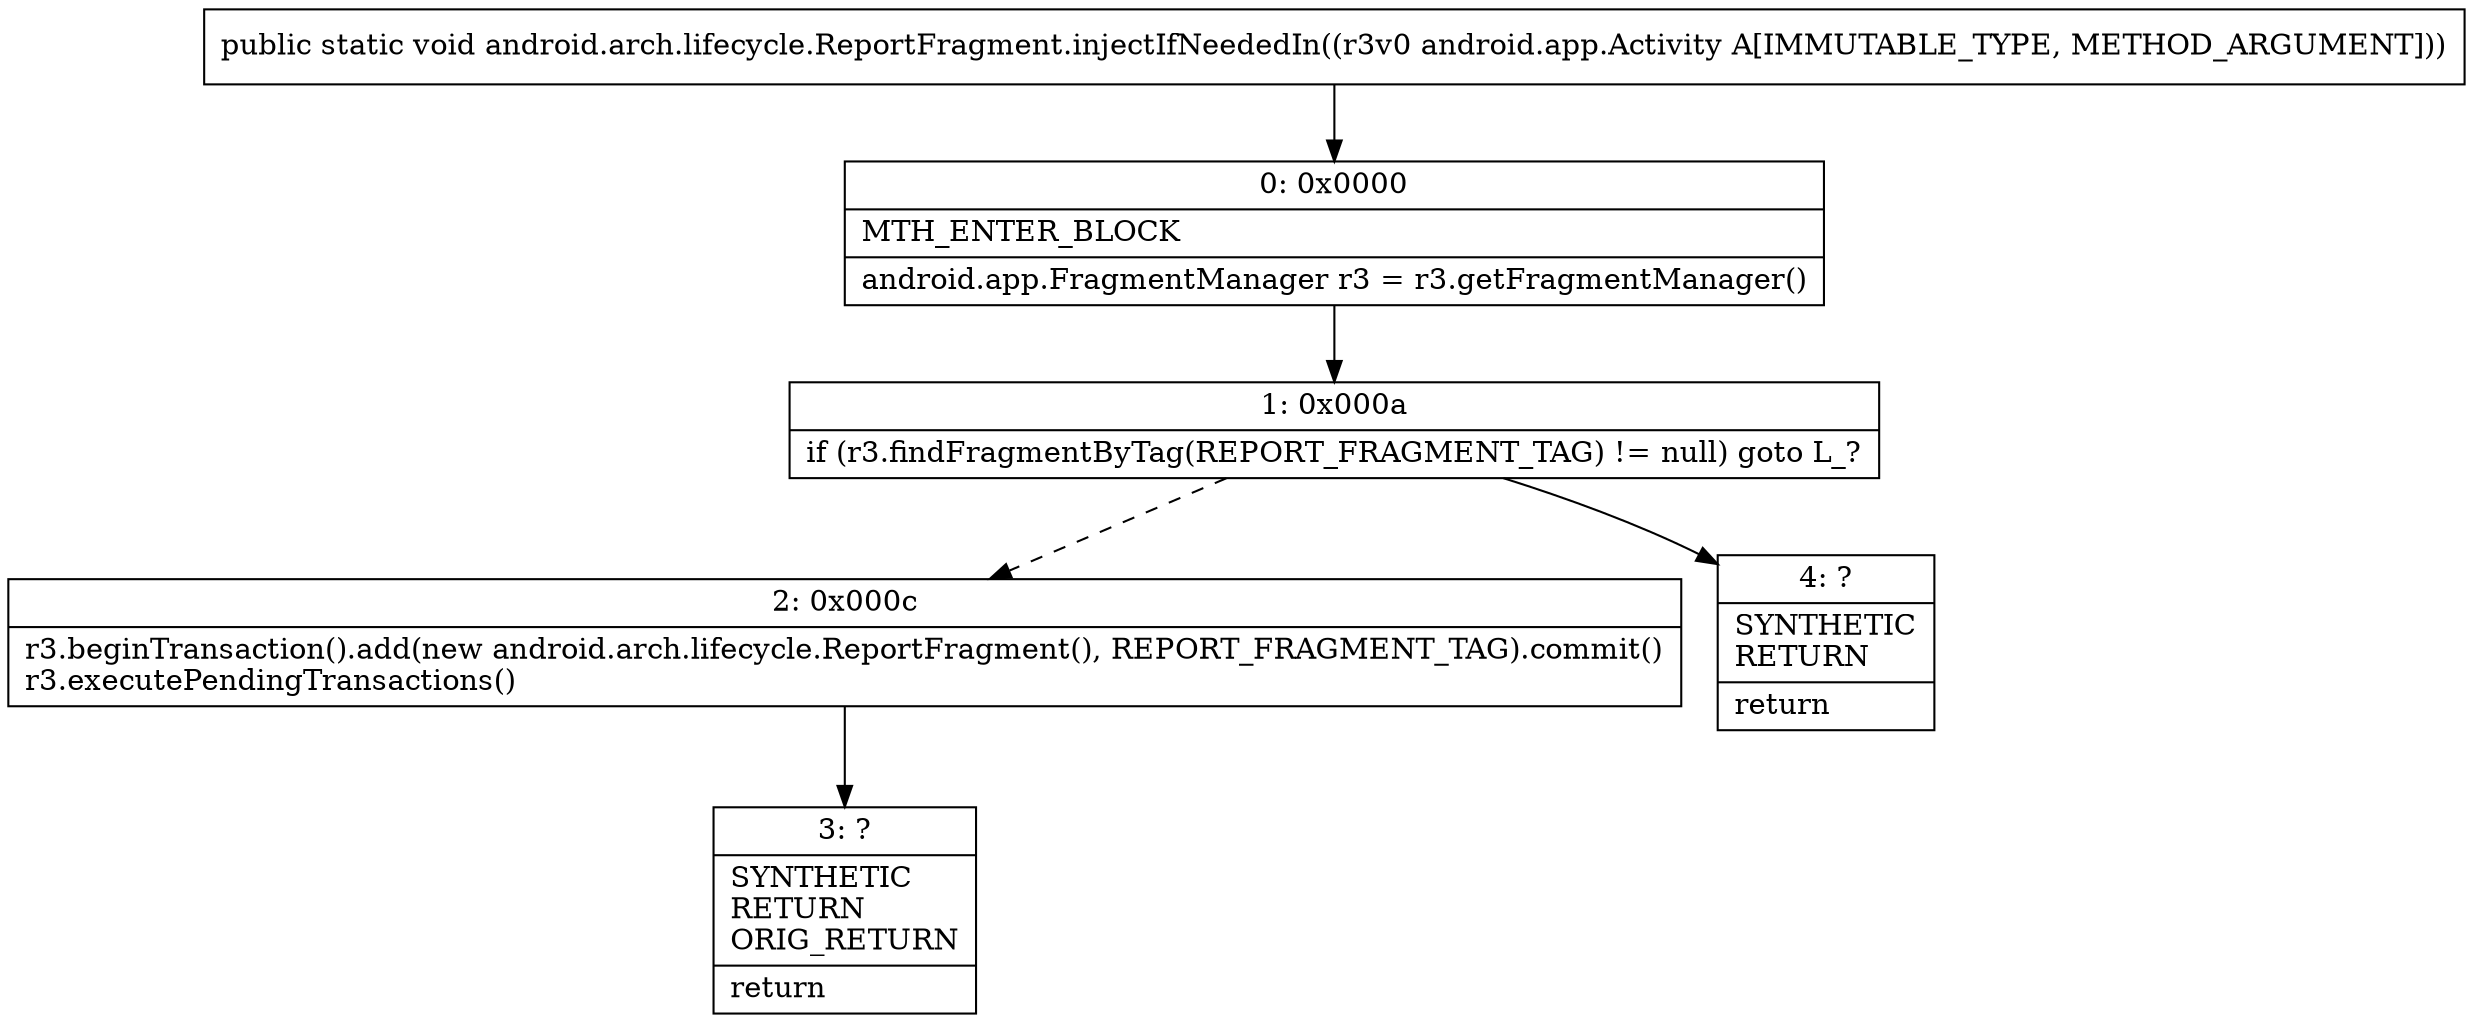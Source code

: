 digraph "CFG forandroid.arch.lifecycle.ReportFragment.injectIfNeededIn(Landroid\/app\/Activity;)V" {
Node_0 [shape=record,label="{0\:\ 0x0000|MTH_ENTER_BLOCK\l|android.app.FragmentManager r3 = r3.getFragmentManager()\l}"];
Node_1 [shape=record,label="{1\:\ 0x000a|if (r3.findFragmentByTag(REPORT_FRAGMENT_TAG) != null) goto L_?\l}"];
Node_2 [shape=record,label="{2\:\ 0x000c|r3.beginTransaction().add(new android.arch.lifecycle.ReportFragment(), REPORT_FRAGMENT_TAG).commit()\lr3.executePendingTransactions()\l}"];
Node_3 [shape=record,label="{3\:\ ?|SYNTHETIC\lRETURN\lORIG_RETURN\l|return\l}"];
Node_4 [shape=record,label="{4\:\ ?|SYNTHETIC\lRETURN\l|return\l}"];
MethodNode[shape=record,label="{public static void android.arch.lifecycle.ReportFragment.injectIfNeededIn((r3v0 android.app.Activity A[IMMUTABLE_TYPE, METHOD_ARGUMENT])) }"];
MethodNode -> Node_0;
Node_0 -> Node_1;
Node_1 -> Node_2[style=dashed];
Node_1 -> Node_4;
Node_2 -> Node_3;
}

